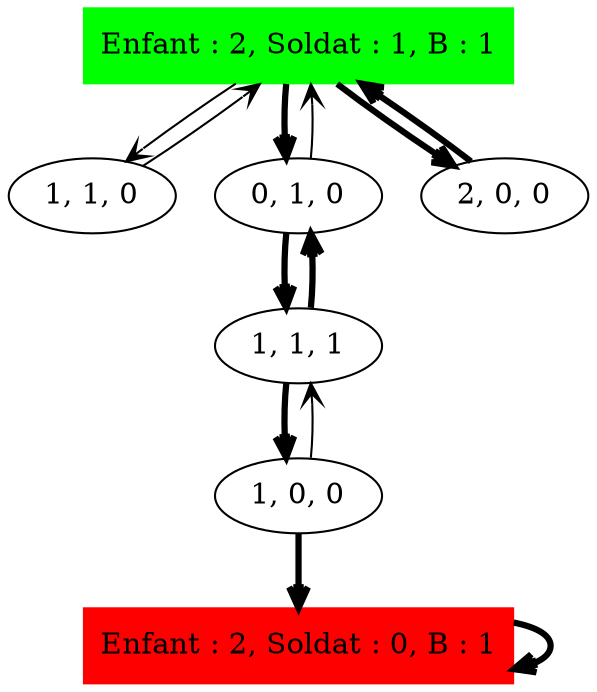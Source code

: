 digraph Soldat_Sol_ {
	initial [label="Enfant : 2, Soldat : 1, B : 1" color=green shape=box style=filled]
	final [label="Enfant : 2, Soldat : 0, B : 1" color=red shape=box style=filled]
	initial -> "1, 1, 0" [arrowhead=open]
	initial -> "0, 1, 0" [arrowhead=open penwidth=3]
	initial -> "2, 0, 0" [arrowhead=open penwidth=3]
	"2, 0, 0" -> initial [arrowhead=open penwidth=3]
	"0, 1, 0" -> "1, 1, 1" [arrowhead=open penwidth=3]
	"0, 1, 0" -> initial [arrowhead=open]
	"1, 1, 1" -> "0, 1, 0" [arrowhead=open penwidth=3]
	"1, 1, 1" -> "1, 0, 0" [arrowhead=open penwidth=3]
	"1, 0, 0" -> final [arrowhead=open penwidth=3]
	"1, 0, 0" -> "1, 1, 1" [arrowhead=open]
	final -> final [arrowhead=open penwidth=3]
	"1, 1, 0" -> initial [arrowhead=open]
}
